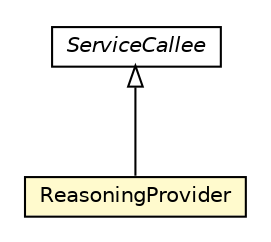 #!/usr/local/bin/dot
#
# Class diagram 
# Generated by UMLGraph version R5_6-24-gf6e263 (http://www.umlgraph.org/)
#

digraph G {
	edge [fontname="Helvetica",fontsize=10,labelfontname="Helvetica",labelfontsize=10];
	node [fontname="Helvetica",fontsize=10,shape=plaintext];
	nodesep=0.25;
	ranksep=0.5;
	// org.universAAL.middleware.service.ServiceCallee
	c6831150 [label=<<table title="org.universAAL.middleware.service.ServiceCallee" border="0" cellborder="1" cellspacing="0" cellpadding="2" port="p" href="../../middleware/service/ServiceCallee.html">
		<tr><td><table border="0" cellspacing="0" cellpadding="1">
<tr><td align="center" balign="center"><font face="Helvetica-Oblique"> ServiceCallee </font></td></tr>
		</table></td></tr>
		</table>>, URL="../../middleware/service/ServiceCallee.html", fontname="Helvetica", fontcolor="black", fontsize=10.0];
	// org.universAAL.context.reasoner.ReasoningProvider
	c6832087 [label=<<table title="org.universAAL.context.reasoner.ReasoningProvider" border="0" cellborder="1" cellspacing="0" cellpadding="2" port="p" bgcolor="lemonChiffon" href="./ReasoningProvider.html">
		<tr><td><table border="0" cellspacing="0" cellpadding="1">
<tr><td align="center" balign="center"> ReasoningProvider </td></tr>
		</table></td></tr>
		</table>>, URL="./ReasoningProvider.html", fontname="Helvetica", fontcolor="black", fontsize=10.0];
	//org.universAAL.context.reasoner.ReasoningProvider extends org.universAAL.middleware.service.ServiceCallee
	c6831150:p -> c6832087:p [dir=back,arrowtail=empty];
}

